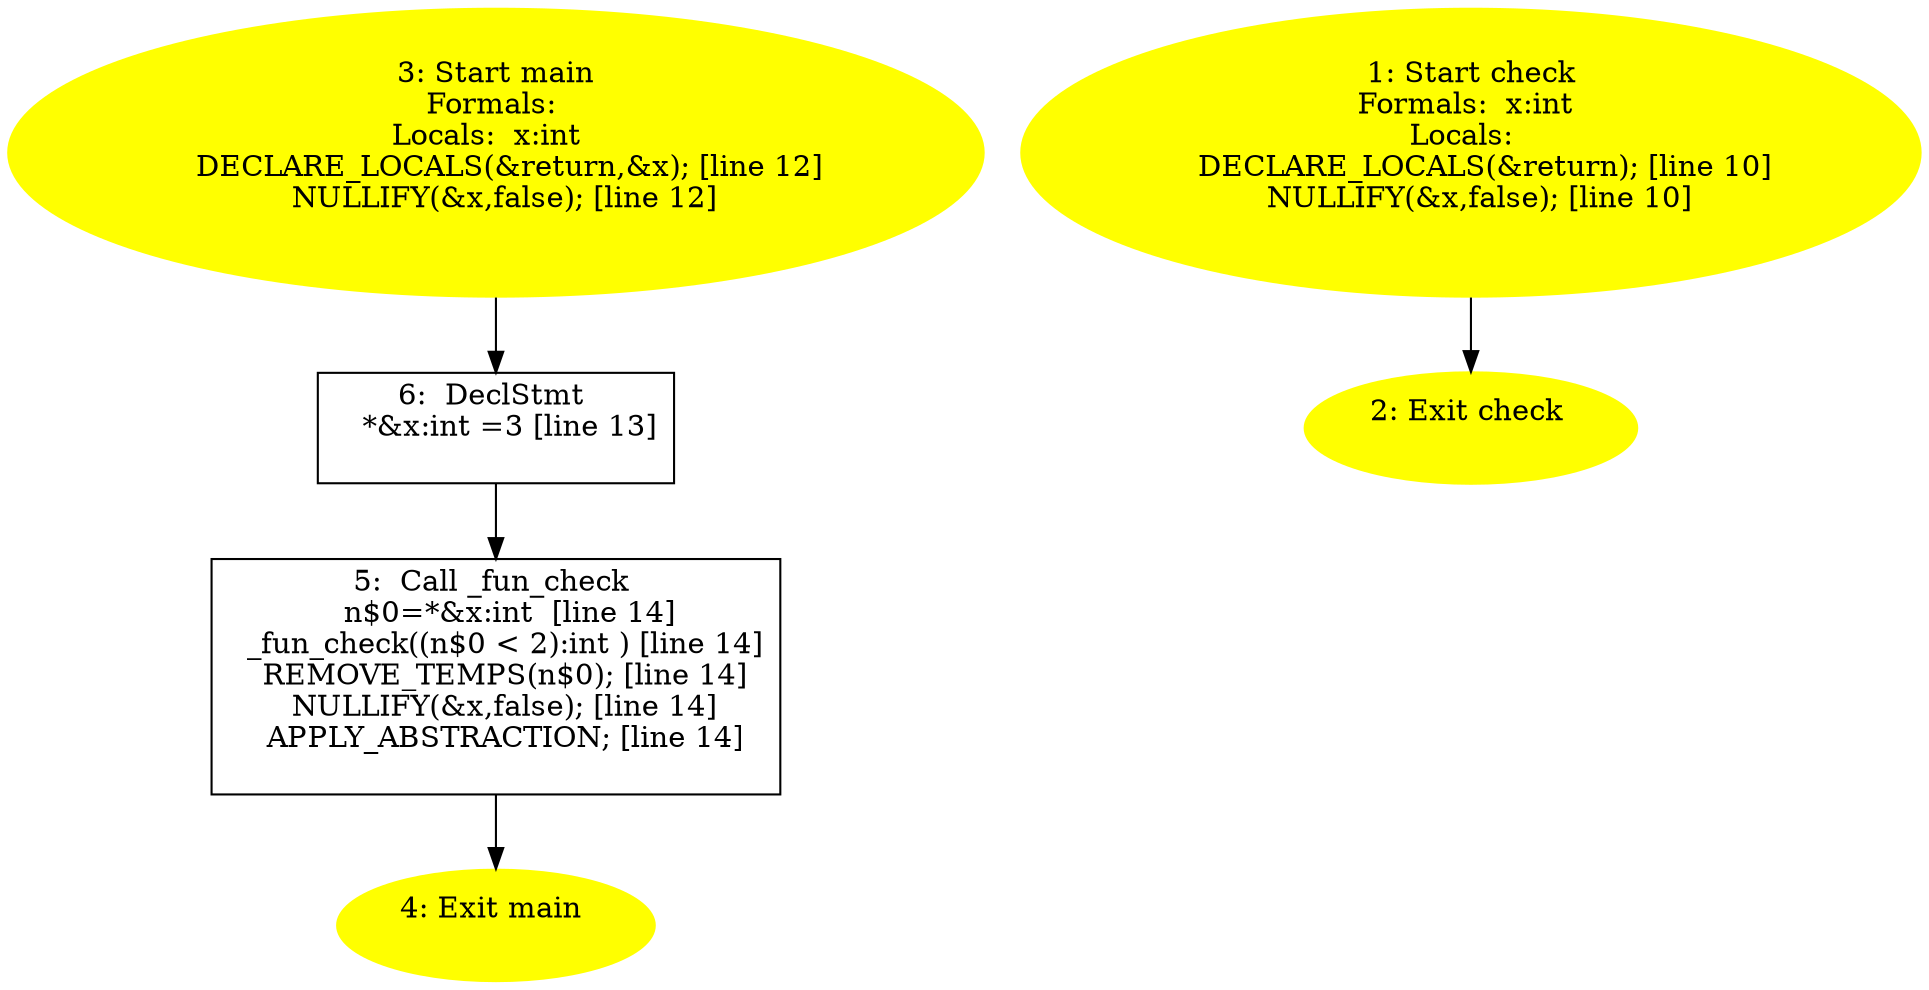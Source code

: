 digraph iCFG {
6 [label="6:  DeclStmt \n   *&x:int =3 [line 13]\n " shape="box"]
	

	 6 -> 5 ;
5 [label="5:  Call _fun_check \n   n$0=*&x:int  [line 14]\n  _fun_check((n$0 < 2):int ) [line 14]\n  REMOVE_TEMPS(n$0); [line 14]\n  NULLIFY(&x,false); [line 14]\n  APPLY_ABSTRACTION; [line 14]\n " shape="box"]
	

	 5 -> 4 ;
4 [label="4: Exit main \n  " color=yellow style=filled]
	

3 [label="3: Start main\nFormals: \nLocals:  x:int  \n   DECLARE_LOCALS(&return,&x); [line 12]\n  NULLIFY(&x,false); [line 12]\n " color=yellow style=filled]
	

	 3 -> 6 ;
2 [label="2: Exit check \n  " color=yellow style=filled]
	

1 [label="1: Start check\nFormals:  x:int \nLocals:  \n   DECLARE_LOCALS(&return); [line 10]\n  NULLIFY(&x,false); [line 10]\n " color=yellow style=filled]
	

	 1 -> 2 ;
}
